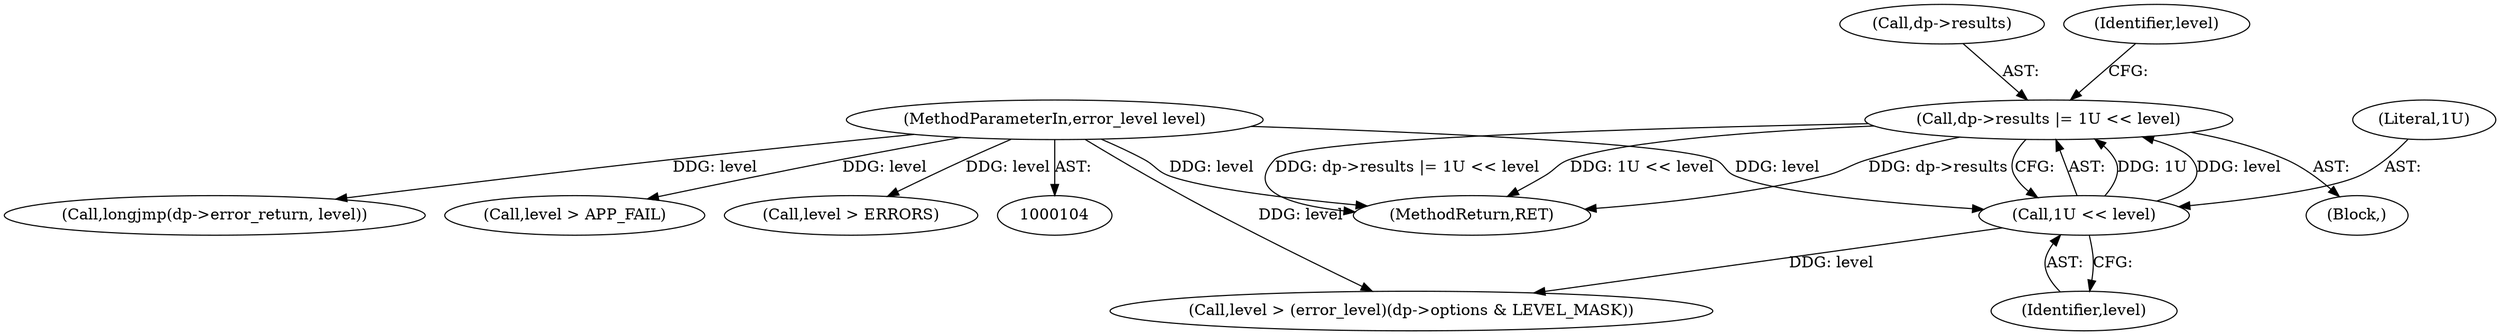 digraph "0_Android_9d4853418ab2f754c2b63e091c29c5529b8b86ca_22@pointer" {
"1000109" [label="(Call,dp->results |= 1U << level)"];
"1000113" [label="(Call,1U << level)"];
"1000106" [label="(MethodParameterIn,error_level level)"];
"1000110" [label="(Call,dp->results)"];
"1000114" [label="(Literal,1U)"];
"1000115" [label="(Identifier,level)"];
"1000106" [label="(MethodParameterIn,error_level level)"];
"1000117" [label="(Call,level > (error_level)(dp->options & LEVEL_MASK))"];
"1000118" [label="(Identifier,level)"];
"1000108" [label="(Block,)"];
"1000109" [label="(Call,dp->results |= 1U << level)"];
"1000311" [label="(Call,longjmp(dp->error_return, level))"];
"1000113" [label="(Call,1U << level)"];
"1000316" [label="(MethodReturn,RET)"];
"1000298" [label="(Call,level > APP_FAIL)"];
"1000302" [label="(Call,level > ERRORS)"];
"1000109" -> "1000108"  [label="AST: "];
"1000109" -> "1000113"  [label="CFG: "];
"1000110" -> "1000109"  [label="AST: "];
"1000113" -> "1000109"  [label="AST: "];
"1000118" -> "1000109"  [label="CFG: "];
"1000109" -> "1000316"  [label="DDG: 1U << level"];
"1000109" -> "1000316"  [label="DDG: dp->results"];
"1000109" -> "1000316"  [label="DDG: dp->results |= 1U << level"];
"1000113" -> "1000109"  [label="DDG: 1U"];
"1000113" -> "1000109"  [label="DDG: level"];
"1000113" -> "1000115"  [label="CFG: "];
"1000114" -> "1000113"  [label="AST: "];
"1000115" -> "1000113"  [label="AST: "];
"1000106" -> "1000113"  [label="DDG: level"];
"1000113" -> "1000117"  [label="DDG: level"];
"1000106" -> "1000104"  [label="AST: "];
"1000106" -> "1000316"  [label="DDG: level"];
"1000106" -> "1000117"  [label="DDG: level"];
"1000106" -> "1000298"  [label="DDG: level"];
"1000106" -> "1000302"  [label="DDG: level"];
"1000106" -> "1000311"  [label="DDG: level"];
}
